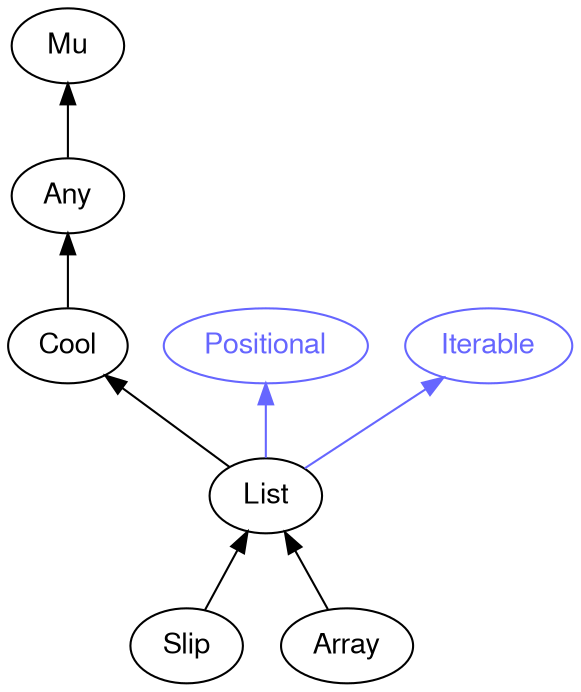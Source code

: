 digraph "perl6-type-graph" {
    rankdir=BT;
    splines=polyline;
    overlap=false; 
    // Types
    "List" [color="#000000", fontcolor="#000000", href="/type/List", fontname="FreeSans"];
    "Mu" [color="#000000", fontcolor="#000000", href="/type/Mu", fontname="FreeSans"];
    "Any" [color="#000000", fontcolor="#000000", href="/type/Any", fontname="FreeSans"];
    "Cool" [color="#000000", fontcolor="#000000", href="/type/Cool", fontname="FreeSans"];
    "Positional" [color="#6666FF", fontcolor="#6666FF", href="/type/Positional", fontname="FreeSans"];
    "Iterable" [color="#6666FF", fontcolor="#6666FF", href="/type/Iterable", fontname="FreeSans"];
    "Slip" [color="#000000", fontcolor="#000000", href="/type/Slip", fontname="FreeSans"];
    "Array" [color="#000000", fontcolor="#000000", href="/type/Array", fontname="FreeSans"];

    // Superclasses
    "List" -> "Cool" [color="#000000"];
    "Any" -> "Mu" [color="#000000"];
    "Cool" -> "Any" [color="#000000"];
    "Slip" -> "List" [color="#000000"];
    "Array" -> "List" [color="#000000"];

    // Roles
    "List" -> "Positional" [color="#6666FF"];
    "List" -> "Iterable" [color="#6666FF"];
}
